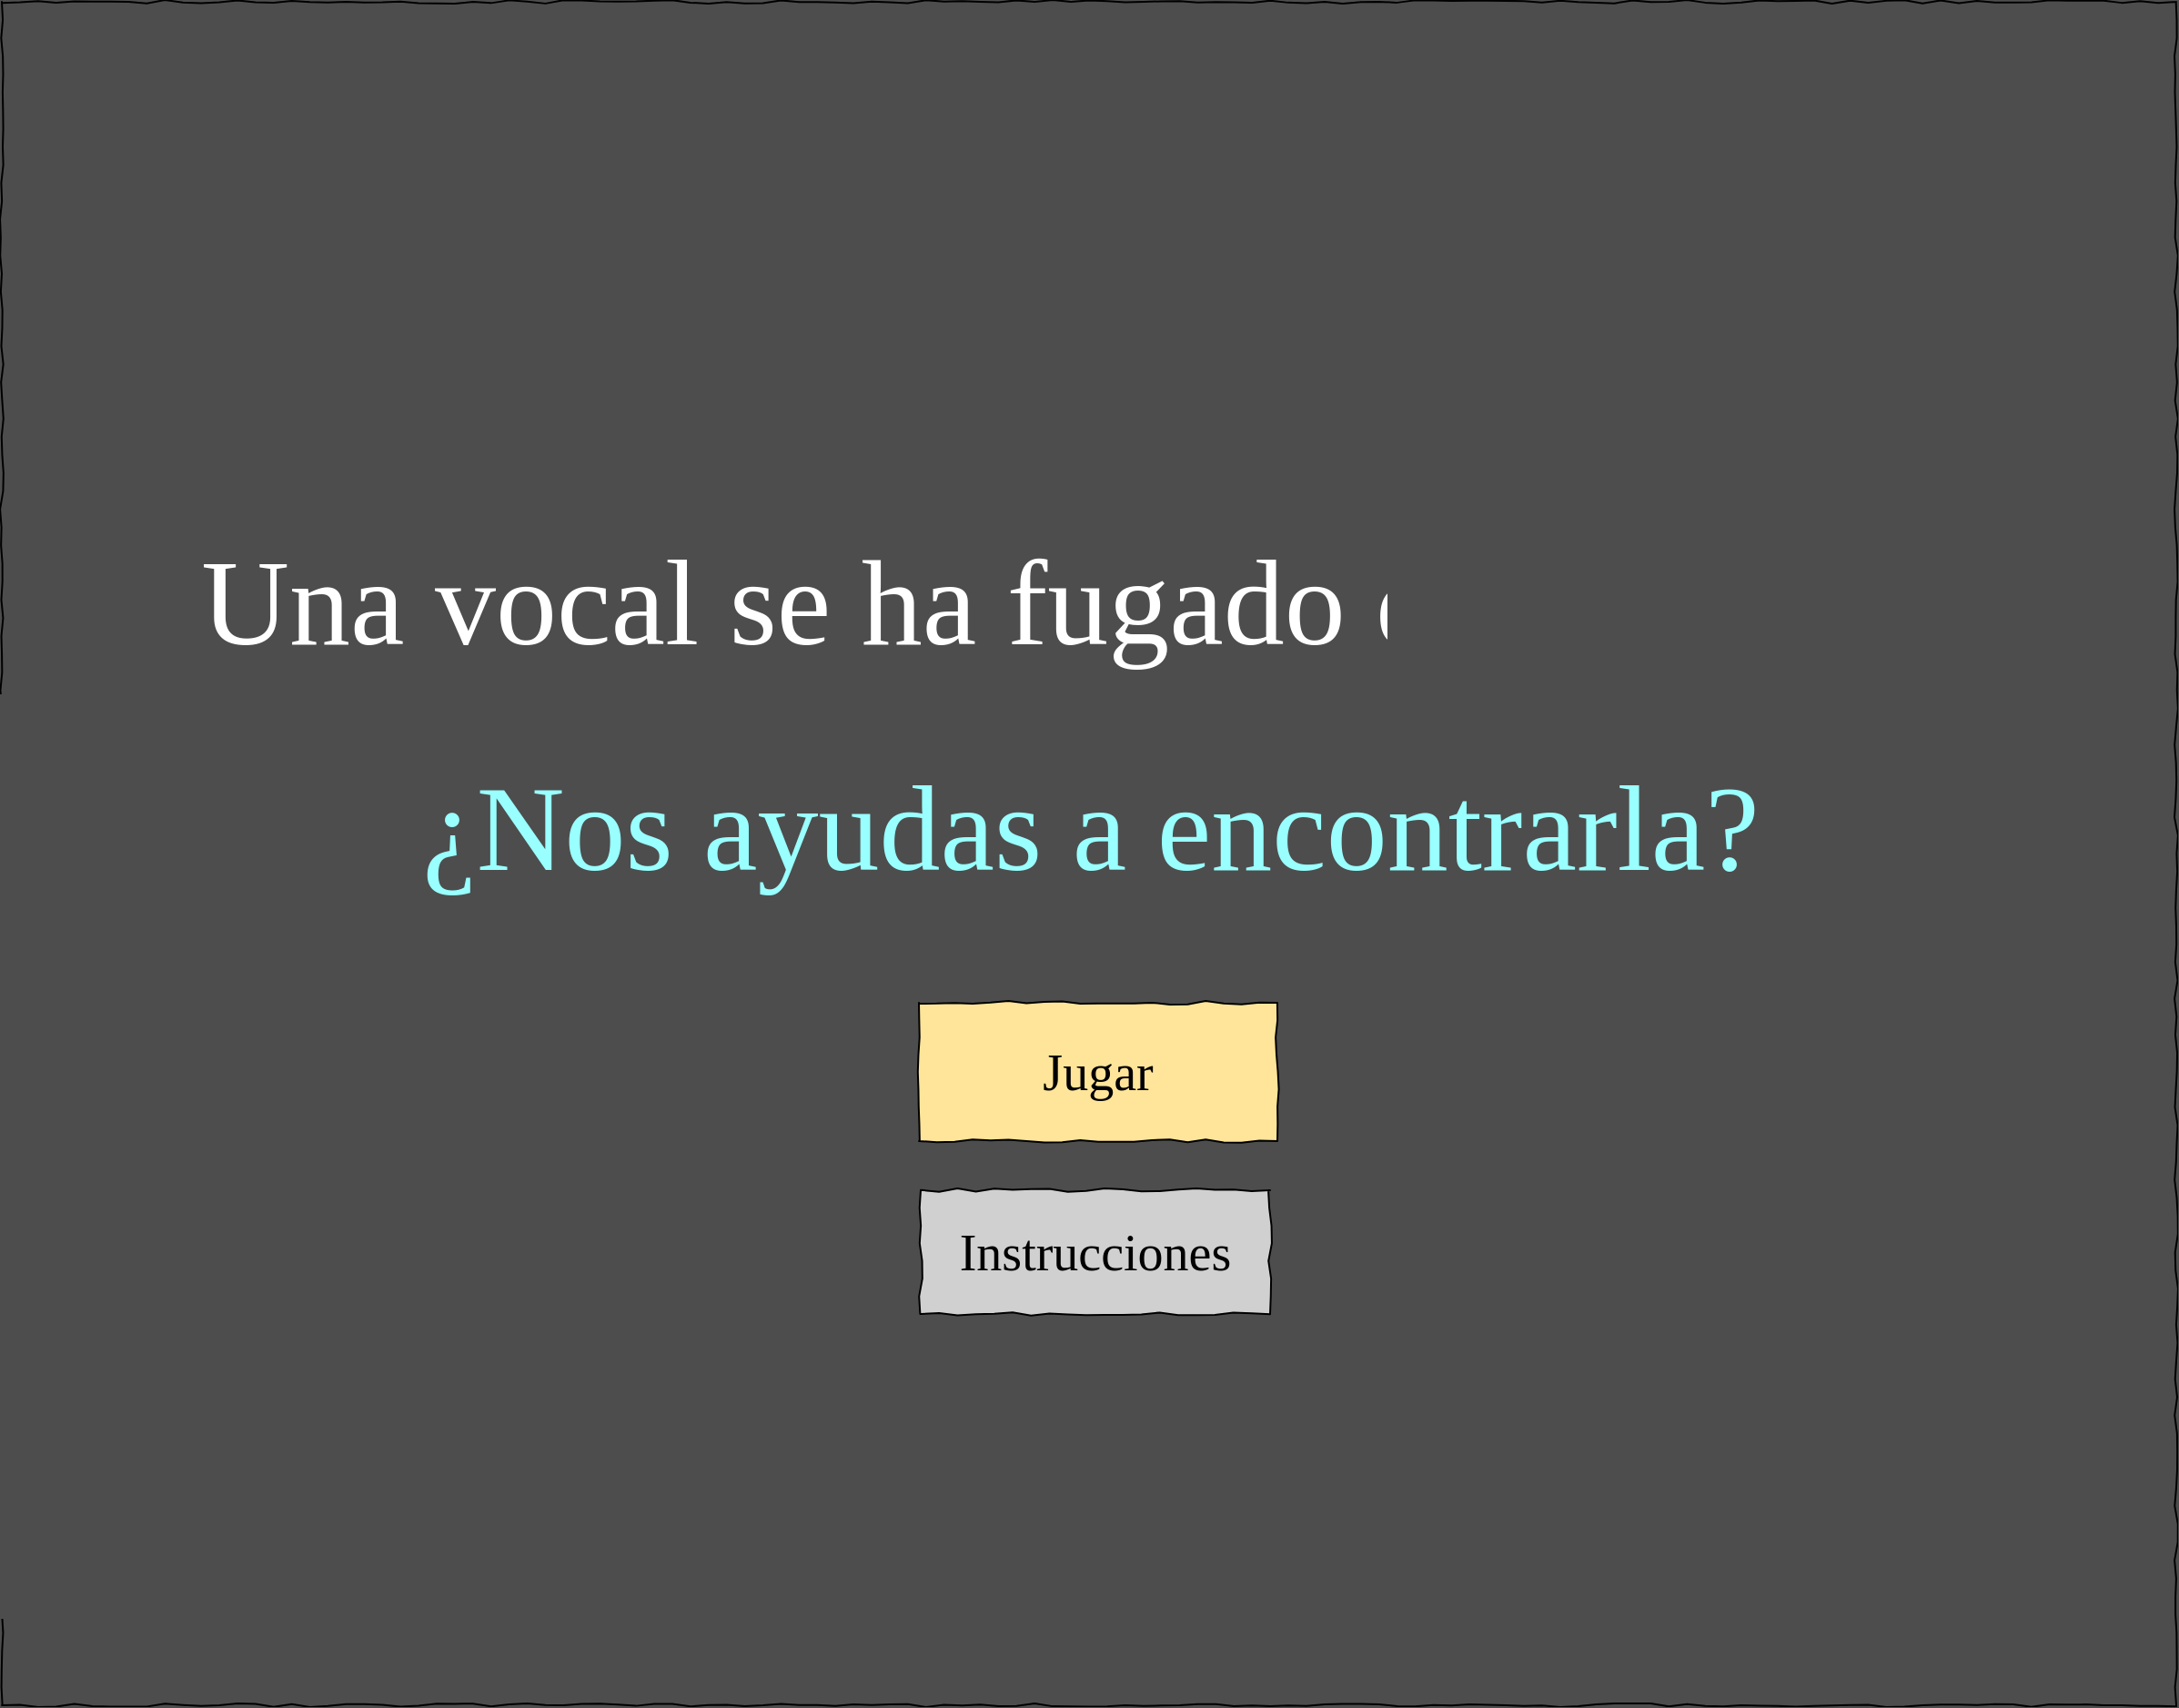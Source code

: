 <mxfile version="21.2.1" type="github">
  <diagram name="Page-1" id="03018318-947c-dd8e-b7a3-06fadd420f32">
    <mxGraphModel dx="4685" dy="2005" grid="0" gridSize="10" guides="1" tooltips="1" connect="1" arrows="1" fold="1" page="1" pageScale="1" pageWidth="1100" pageHeight="850" background="#4D4D4D" math="0" shadow="0">
      <root>
        <mxCell id="0" />
        <mxCell id="1" parent="0" />
        <mxCell id="677b7b8949515195-1" value="" style="whiteSpace=wrap;html=1;rounded=0;shadow=0;labelBackgroundColor=none;strokeColor=#000000;strokeWidth=1;fillColor=none;fontFamily=Verdana;fontSize=12;fontColor=#000000;align=center;comic=1;" parent="1" vertex="1">
          <mxGeometry x="-52" y="20" width="1195" height="936" as="geometry" />
        </mxCell>
        <mxCell id="677b7b8949515195-2" value="&lt;font face=&quot;Comic Sans MS&quot;&gt;Jugar&lt;/font&gt;" style="whiteSpace=wrap;html=1;rounded=0;shadow=0;labelBackgroundColor=none;strokeWidth=1;fontFamily=Verdana;fontSize=28;align=center;comic=1;fillColor=#FFE599;" parent="1" vertex="1">
          <mxGeometry x="452" y="570" width="197" height="76" as="geometry" />
        </mxCell>
        <mxCell id="677b7b8949515195-42" value="&lt;font face=&quot;Comic Sans MS&quot; style=&quot;font-size: 67px;&quot;&gt;Una vocal se ha fugado de la palabra&lt;/font&gt;" style="text;html=1;points=[];align=center;verticalAlign=top;spacingTop=-4;fontSize=14;fontFamily=Verdana;fontColor=#FFFFFF;" parent="1" vertex="1">
          <mxGeometry x="48" y="307" width="1005" height="85" as="geometry" />
        </mxCell>
        <mxCell id="RYbYLkk0hBDbKYw3Rf30-1" value="&lt;font face=&quot;Comic Sans MS&quot;&gt;Instrucciones&lt;/font&gt;" style="whiteSpace=wrap;html=1;rounded=0;shadow=0;labelBackgroundColor=none;strokeWidth=1;fontFamily=Verdana;fontSize=28;align=center;comic=1;fillColor=#D0D0D0;" parent="1" vertex="1">
          <mxGeometry x="453" y="673" width="192" height="68" as="geometry" />
        </mxCell>
        <mxCell id="hRDzodiTiWVJlWugjd6z-1" value="&lt;font face=&quot;Comic Sans MS&quot; style=&quot;font-size: 67px;&quot;&gt;¿Nos ayudas a encontrarla?&lt;/font&gt;" style="text;html=1;points=[];align=center;verticalAlign=top;spacingTop=-4;fontSize=14;fontFamily=Verdana;fontColor=#99FFFF;" parent="1" vertex="1">
          <mxGeometry x="43" y="431" width="1005" height="85" as="geometry" />
        </mxCell>
      </root>
    </mxGraphModel>
  </diagram>
</mxfile>
